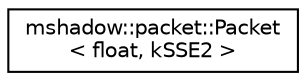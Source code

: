 digraph "Graphical Class Hierarchy"
{
 // LATEX_PDF_SIZE
  edge [fontname="Helvetica",fontsize="10",labelfontname="Helvetica",labelfontsize="10"];
  node [fontname="Helvetica",fontsize="10",shape=record];
  rankdir="LR";
  Node0 [label="mshadow::packet::Packet\l\< float, kSSE2 \>",height=0.2,width=0.4,color="black", fillcolor="white", style="filled",URL="$structmshadow_1_1packet_1_1Packet_3_01float_00_01kSSE2_01_4.html",tooltip=" "];
}
